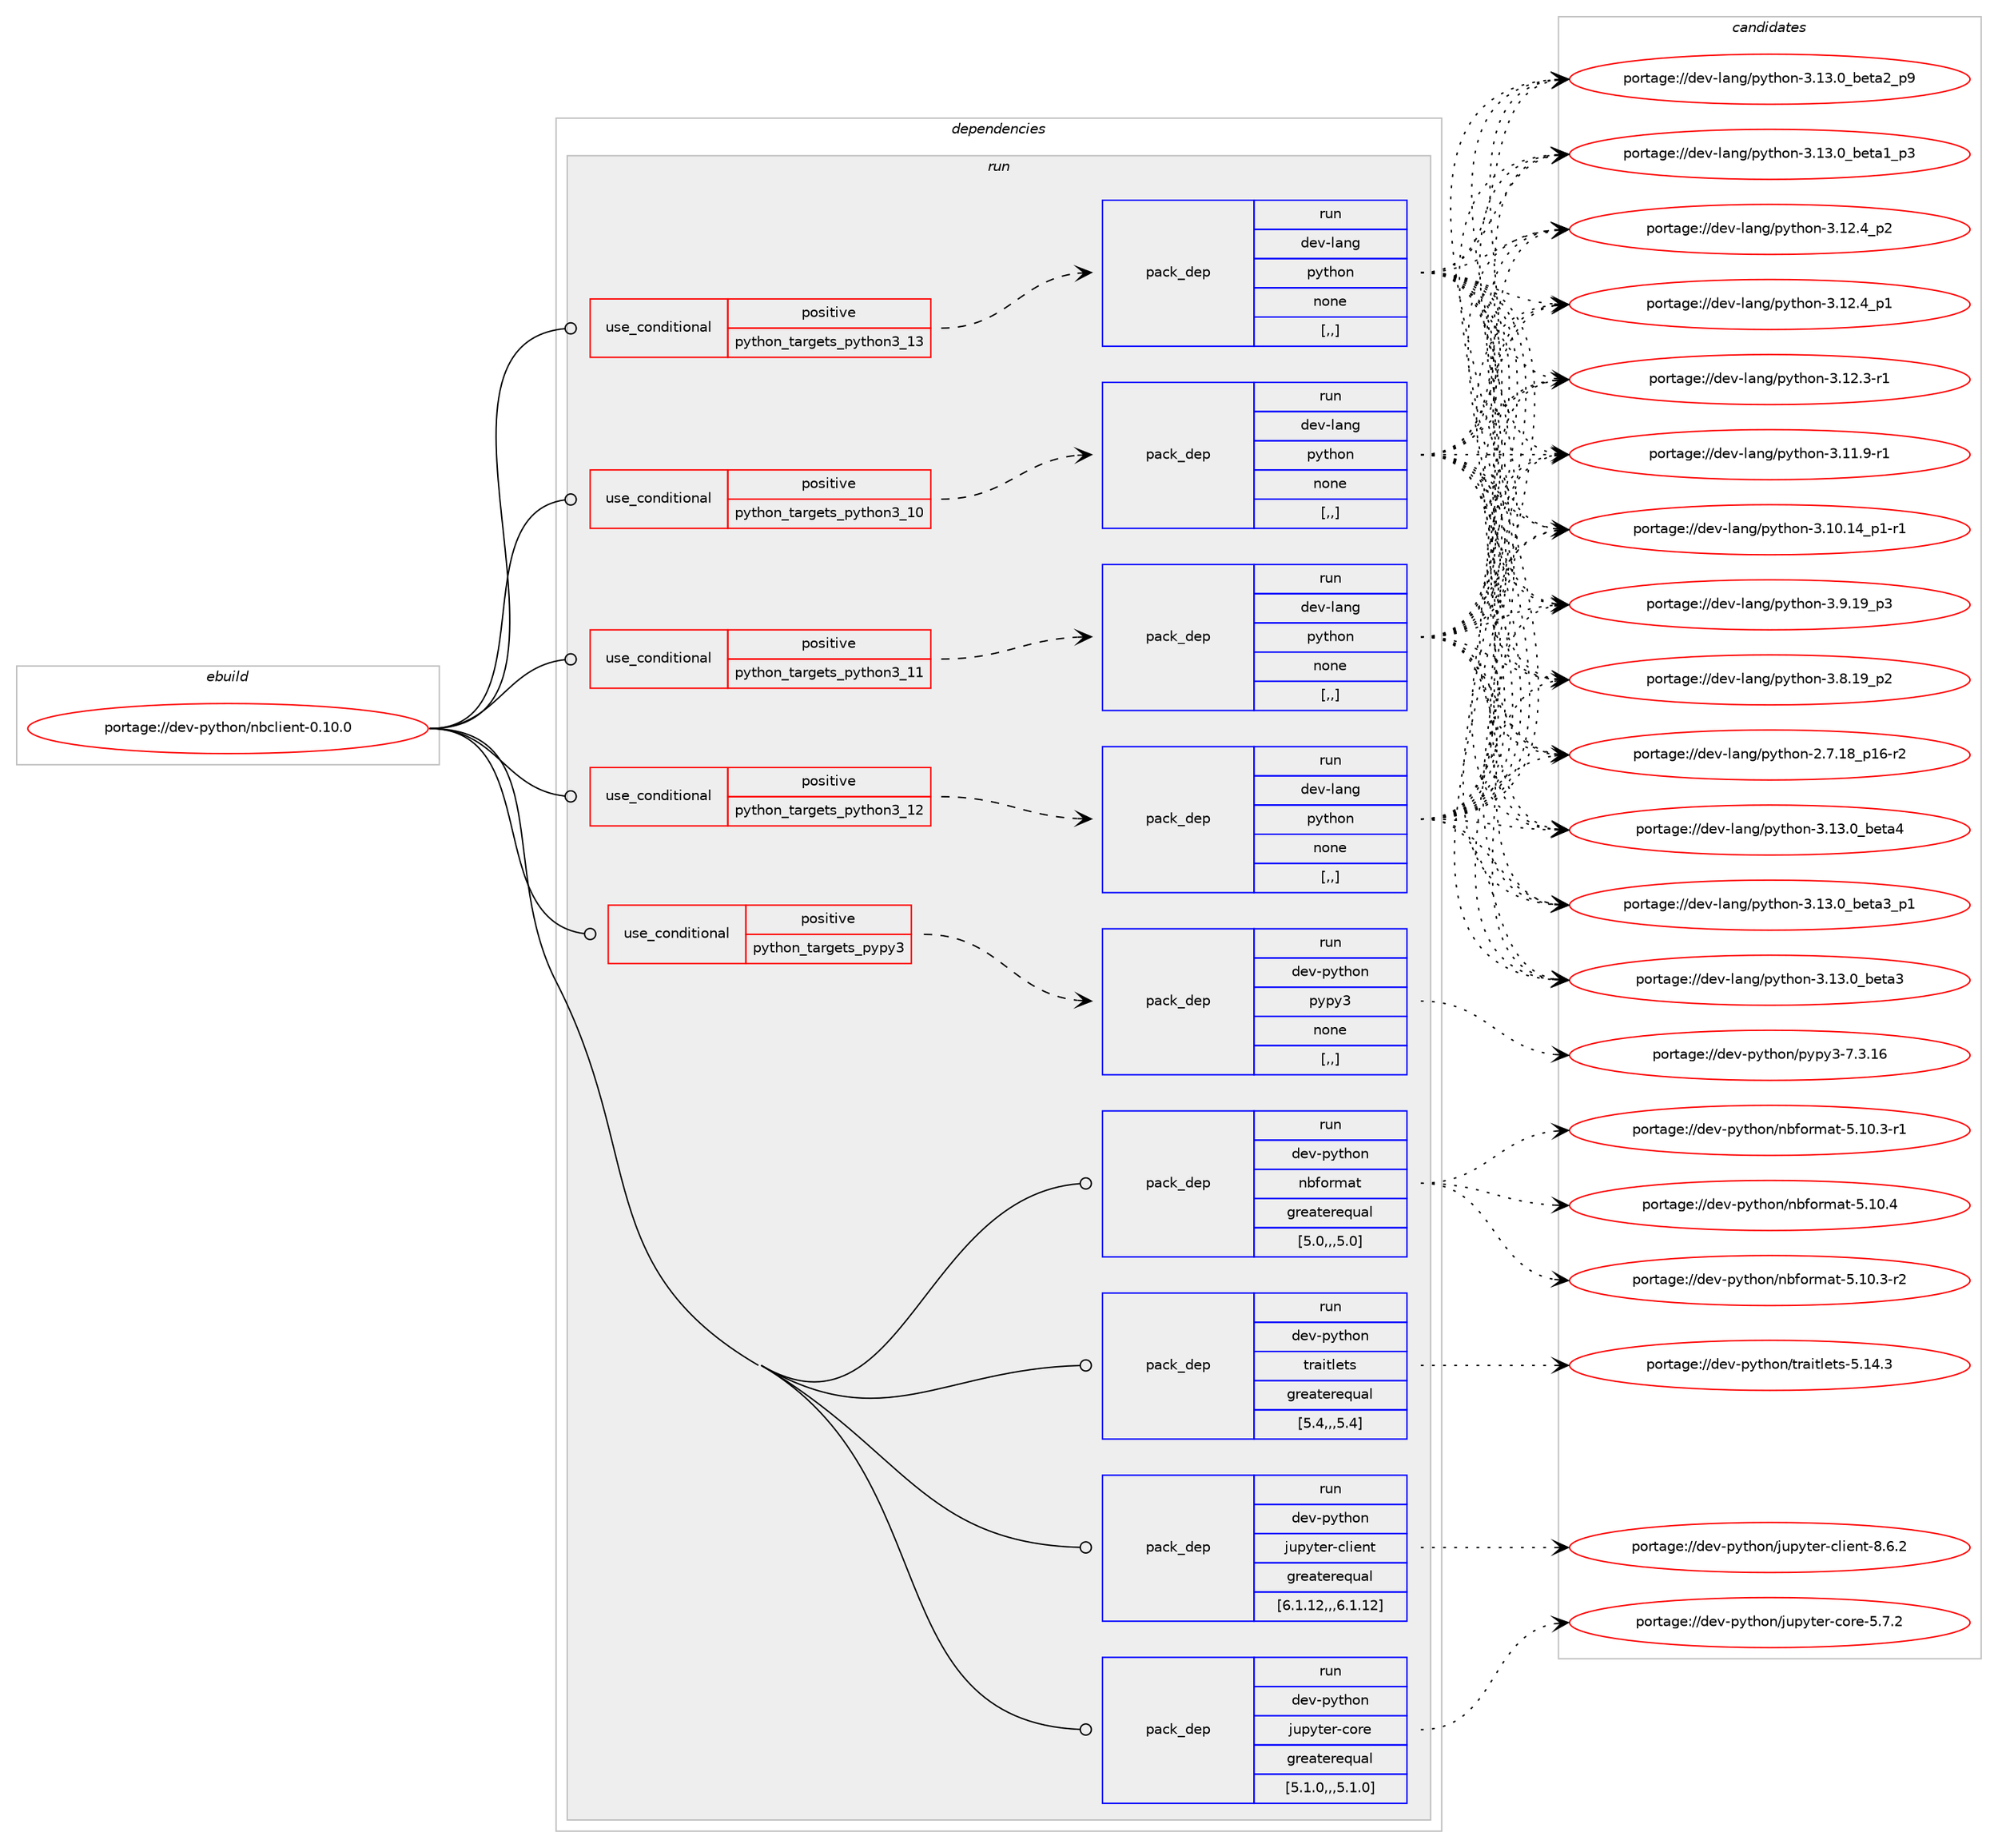 digraph prolog {

# *************
# Graph options
# *************

newrank=true;
concentrate=true;
compound=true;
graph [rankdir=LR,fontname=Helvetica,fontsize=10,ranksep=1.5];#, ranksep=2.5, nodesep=0.2];
edge  [arrowhead=vee];
node  [fontname=Helvetica,fontsize=10];

# **********
# The ebuild
# **********

subgraph cluster_leftcol {
color=gray;
label=<<i>ebuild</i>>;
id [label="portage://dev-python/nbclient-0.10.0", color=red, width=4, href="../dev-python/nbclient-0.10.0.svg"];
}

# ****************
# The dependencies
# ****************

subgraph cluster_midcol {
color=gray;
label=<<i>dependencies</i>>;
subgraph cluster_compile {
fillcolor="#eeeeee";
style=filled;
label=<<i>compile</i>>;
}
subgraph cluster_compileandrun {
fillcolor="#eeeeee";
style=filled;
label=<<i>compile and run</i>>;
}
subgraph cluster_run {
fillcolor="#eeeeee";
style=filled;
label=<<i>run</i>>;
subgraph cond35235 {
dependency152454 [label=<<TABLE BORDER="0" CELLBORDER="1" CELLSPACING="0" CELLPADDING="4"><TR><TD ROWSPAN="3" CELLPADDING="10">use_conditional</TD></TR><TR><TD>positive</TD></TR><TR><TD>python_targets_pypy3</TD></TR></TABLE>>, shape=none, color=red];
subgraph pack115969 {
dependency152455 [label=<<TABLE BORDER="0" CELLBORDER="1" CELLSPACING="0" CELLPADDING="4" WIDTH="220"><TR><TD ROWSPAN="6" CELLPADDING="30">pack_dep</TD></TR><TR><TD WIDTH="110">run</TD></TR><TR><TD>dev-python</TD></TR><TR><TD>pypy3</TD></TR><TR><TD>none</TD></TR><TR><TD>[,,]</TD></TR></TABLE>>, shape=none, color=blue];
}
dependency152454:e -> dependency152455:w [weight=20,style="dashed",arrowhead="vee"];
}
id:e -> dependency152454:w [weight=20,style="solid",arrowhead="odot"];
subgraph cond35236 {
dependency152456 [label=<<TABLE BORDER="0" CELLBORDER="1" CELLSPACING="0" CELLPADDING="4"><TR><TD ROWSPAN="3" CELLPADDING="10">use_conditional</TD></TR><TR><TD>positive</TD></TR><TR><TD>python_targets_python3_10</TD></TR></TABLE>>, shape=none, color=red];
subgraph pack115970 {
dependency152457 [label=<<TABLE BORDER="0" CELLBORDER="1" CELLSPACING="0" CELLPADDING="4" WIDTH="220"><TR><TD ROWSPAN="6" CELLPADDING="30">pack_dep</TD></TR><TR><TD WIDTH="110">run</TD></TR><TR><TD>dev-lang</TD></TR><TR><TD>python</TD></TR><TR><TD>none</TD></TR><TR><TD>[,,]</TD></TR></TABLE>>, shape=none, color=blue];
}
dependency152456:e -> dependency152457:w [weight=20,style="dashed",arrowhead="vee"];
}
id:e -> dependency152456:w [weight=20,style="solid",arrowhead="odot"];
subgraph cond35237 {
dependency152458 [label=<<TABLE BORDER="0" CELLBORDER="1" CELLSPACING="0" CELLPADDING="4"><TR><TD ROWSPAN="3" CELLPADDING="10">use_conditional</TD></TR><TR><TD>positive</TD></TR><TR><TD>python_targets_python3_11</TD></TR></TABLE>>, shape=none, color=red];
subgraph pack115971 {
dependency152459 [label=<<TABLE BORDER="0" CELLBORDER="1" CELLSPACING="0" CELLPADDING="4" WIDTH="220"><TR><TD ROWSPAN="6" CELLPADDING="30">pack_dep</TD></TR><TR><TD WIDTH="110">run</TD></TR><TR><TD>dev-lang</TD></TR><TR><TD>python</TD></TR><TR><TD>none</TD></TR><TR><TD>[,,]</TD></TR></TABLE>>, shape=none, color=blue];
}
dependency152458:e -> dependency152459:w [weight=20,style="dashed",arrowhead="vee"];
}
id:e -> dependency152458:w [weight=20,style="solid",arrowhead="odot"];
subgraph cond35238 {
dependency152460 [label=<<TABLE BORDER="0" CELLBORDER="1" CELLSPACING="0" CELLPADDING="4"><TR><TD ROWSPAN="3" CELLPADDING="10">use_conditional</TD></TR><TR><TD>positive</TD></TR><TR><TD>python_targets_python3_12</TD></TR></TABLE>>, shape=none, color=red];
subgraph pack115972 {
dependency152461 [label=<<TABLE BORDER="0" CELLBORDER="1" CELLSPACING="0" CELLPADDING="4" WIDTH="220"><TR><TD ROWSPAN="6" CELLPADDING="30">pack_dep</TD></TR><TR><TD WIDTH="110">run</TD></TR><TR><TD>dev-lang</TD></TR><TR><TD>python</TD></TR><TR><TD>none</TD></TR><TR><TD>[,,]</TD></TR></TABLE>>, shape=none, color=blue];
}
dependency152460:e -> dependency152461:w [weight=20,style="dashed",arrowhead="vee"];
}
id:e -> dependency152460:w [weight=20,style="solid",arrowhead="odot"];
subgraph cond35239 {
dependency152462 [label=<<TABLE BORDER="0" CELLBORDER="1" CELLSPACING="0" CELLPADDING="4"><TR><TD ROWSPAN="3" CELLPADDING="10">use_conditional</TD></TR><TR><TD>positive</TD></TR><TR><TD>python_targets_python3_13</TD></TR></TABLE>>, shape=none, color=red];
subgraph pack115973 {
dependency152463 [label=<<TABLE BORDER="0" CELLBORDER="1" CELLSPACING="0" CELLPADDING="4" WIDTH="220"><TR><TD ROWSPAN="6" CELLPADDING="30">pack_dep</TD></TR><TR><TD WIDTH="110">run</TD></TR><TR><TD>dev-lang</TD></TR><TR><TD>python</TD></TR><TR><TD>none</TD></TR><TR><TD>[,,]</TD></TR></TABLE>>, shape=none, color=blue];
}
dependency152462:e -> dependency152463:w [weight=20,style="dashed",arrowhead="vee"];
}
id:e -> dependency152462:w [weight=20,style="solid",arrowhead="odot"];
subgraph pack115974 {
dependency152464 [label=<<TABLE BORDER="0" CELLBORDER="1" CELLSPACING="0" CELLPADDING="4" WIDTH="220"><TR><TD ROWSPAN="6" CELLPADDING="30">pack_dep</TD></TR><TR><TD WIDTH="110">run</TD></TR><TR><TD>dev-python</TD></TR><TR><TD>jupyter-client</TD></TR><TR><TD>greaterequal</TD></TR><TR><TD>[6.1.12,,,6.1.12]</TD></TR></TABLE>>, shape=none, color=blue];
}
id:e -> dependency152464:w [weight=20,style="solid",arrowhead="odot"];
subgraph pack115975 {
dependency152465 [label=<<TABLE BORDER="0" CELLBORDER="1" CELLSPACING="0" CELLPADDING="4" WIDTH="220"><TR><TD ROWSPAN="6" CELLPADDING="30">pack_dep</TD></TR><TR><TD WIDTH="110">run</TD></TR><TR><TD>dev-python</TD></TR><TR><TD>jupyter-core</TD></TR><TR><TD>greaterequal</TD></TR><TR><TD>[5.1.0,,,5.1.0]</TD></TR></TABLE>>, shape=none, color=blue];
}
id:e -> dependency152465:w [weight=20,style="solid",arrowhead="odot"];
subgraph pack115976 {
dependency152466 [label=<<TABLE BORDER="0" CELLBORDER="1" CELLSPACING="0" CELLPADDING="4" WIDTH="220"><TR><TD ROWSPAN="6" CELLPADDING="30">pack_dep</TD></TR><TR><TD WIDTH="110">run</TD></TR><TR><TD>dev-python</TD></TR><TR><TD>nbformat</TD></TR><TR><TD>greaterequal</TD></TR><TR><TD>[5.0,,,5.0]</TD></TR></TABLE>>, shape=none, color=blue];
}
id:e -> dependency152466:w [weight=20,style="solid",arrowhead="odot"];
subgraph pack115977 {
dependency152467 [label=<<TABLE BORDER="0" CELLBORDER="1" CELLSPACING="0" CELLPADDING="4" WIDTH="220"><TR><TD ROWSPAN="6" CELLPADDING="30">pack_dep</TD></TR><TR><TD WIDTH="110">run</TD></TR><TR><TD>dev-python</TD></TR><TR><TD>traitlets</TD></TR><TR><TD>greaterequal</TD></TR><TR><TD>[5.4,,,5.4]</TD></TR></TABLE>>, shape=none, color=blue];
}
id:e -> dependency152467:w [weight=20,style="solid",arrowhead="odot"];
}
}

# **************
# The candidates
# **************

subgraph cluster_choices {
rank=same;
color=gray;
label=<<i>candidates</i>>;

subgraph choice115969 {
color=black;
nodesep=1;
choice10010111845112121116104111110471121211121215145554651464954 [label="portage://dev-python/pypy3-7.3.16", color=red, width=4,href="../dev-python/pypy3-7.3.16.svg"];
dependency152455:e -> choice10010111845112121116104111110471121211121215145554651464954:w [style=dotted,weight="100"];
}
subgraph choice115970 {
color=black;
nodesep=1;
choice1001011184510897110103471121211161041111104551464951464895981011169752 [label="portage://dev-lang/python-3.13.0_beta4", color=red, width=4,href="../dev-lang/python-3.13.0_beta4.svg"];
choice10010111845108971101034711212111610411111045514649514648959810111697519511249 [label="portage://dev-lang/python-3.13.0_beta3_p1", color=red, width=4,href="../dev-lang/python-3.13.0_beta3_p1.svg"];
choice1001011184510897110103471121211161041111104551464951464895981011169751 [label="portage://dev-lang/python-3.13.0_beta3", color=red, width=4,href="../dev-lang/python-3.13.0_beta3.svg"];
choice10010111845108971101034711212111610411111045514649514648959810111697509511257 [label="portage://dev-lang/python-3.13.0_beta2_p9", color=red, width=4,href="../dev-lang/python-3.13.0_beta2_p9.svg"];
choice10010111845108971101034711212111610411111045514649514648959810111697499511251 [label="portage://dev-lang/python-3.13.0_beta1_p3", color=red, width=4,href="../dev-lang/python-3.13.0_beta1_p3.svg"];
choice100101118451089711010347112121116104111110455146495046529511250 [label="portage://dev-lang/python-3.12.4_p2", color=red, width=4,href="../dev-lang/python-3.12.4_p2.svg"];
choice100101118451089711010347112121116104111110455146495046529511249 [label="portage://dev-lang/python-3.12.4_p1", color=red, width=4,href="../dev-lang/python-3.12.4_p1.svg"];
choice100101118451089711010347112121116104111110455146495046514511449 [label="portage://dev-lang/python-3.12.3-r1", color=red, width=4,href="../dev-lang/python-3.12.3-r1.svg"];
choice100101118451089711010347112121116104111110455146494946574511449 [label="portage://dev-lang/python-3.11.9-r1", color=red, width=4,href="../dev-lang/python-3.11.9-r1.svg"];
choice100101118451089711010347112121116104111110455146494846495295112494511449 [label="portage://dev-lang/python-3.10.14_p1-r1", color=red, width=4,href="../dev-lang/python-3.10.14_p1-r1.svg"];
choice100101118451089711010347112121116104111110455146574649579511251 [label="portage://dev-lang/python-3.9.19_p3", color=red, width=4,href="../dev-lang/python-3.9.19_p3.svg"];
choice100101118451089711010347112121116104111110455146564649579511250 [label="portage://dev-lang/python-3.8.19_p2", color=red, width=4,href="../dev-lang/python-3.8.19_p2.svg"];
choice100101118451089711010347112121116104111110455046554649569511249544511450 [label="portage://dev-lang/python-2.7.18_p16-r2", color=red, width=4,href="../dev-lang/python-2.7.18_p16-r2.svg"];
dependency152457:e -> choice1001011184510897110103471121211161041111104551464951464895981011169752:w [style=dotted,weight="100"];
dependency152457:e -> choice10010111845108971101034711212111610411111045514649514648959810111697519511249:w [style=dotted,weight="100"];
dependency152457:e -> choice1001011184510897110103471121211161041111104551464951464895981011169751:w [style=dotted,weight="100"];
dependency152457:e -> choice10010111845108971101034711212111610411111045514649514648959810111697509511257:w [style=dotted,weight="100"];
dependency152457:e -> choice10010111845108971101034711212111610411111045514649514648959810111697499511251:w [style=dotted,weight="100"];
dependency152457:e -> choice100101118451089711010347112121116104111110455146495046529511250:w [style=dotted,weight="100"];
dependency152457:e -> choice100101118451089711010347112121116104111110455146495046529511249:w [style=dotted,weight="100"];
dependency152457:e -> choice100101118451089711010347112121116104111110455146495046514511449:w [style=dotted,weight="100"];
dependency152457:e -> choice100101118451089711010347112121116104111110455146494946574511449:w [style=dotted,weight="100"];
dependency152457:e -> choice100101118451089711010347112121116104111110455146494846495295112494511449:w [style=dotted,weight="100"];
dependency152457:e -> choice100101118451089711010347112121116104111110455146574649579511251:w [style=dotted,weight="100"];
dependency152457:e -> choice100101118451089711010347112121116104111110455146564649579511250:w [style=dotted,weight="100"];
dependency152457:e -> choice100101118451089711010347112121116104111110455046554649569511249544511450:w [style=dotted,weight="100"];
}
subgraph choice115971 {
color=black;
nodesep=1;
choice1001011184510897110103471121211161041111104551464951464895981011169752 [label="portage://dev-lang/python-3.13.0_beta4", color=red, width=4,href="../dev-lang/python-3.13.0_beta4.svg"];
choice10010111845108971101034711212111610411111045514649514648959810111697519511249 [label="portage://dev-lang/python-3.13.0_beta3_p1", color=red, width=4,href="../dev-lang/python-3.13.0_beta3_p1.svg"];
choice1001011184510897110103471121211161041111104551464951464895981011169751 [label="portage://dev-lang/python-3.13.0_beta3", color=red, width=4,href="../dev-lang/python-3.13.0_beta3.svg"];
choice10010111845108971101034711212111610411111045514649514648959810111697509511257 [label="portage://dev-lang/python-3.13.0_beta2_p9", color=red, width=4,href="../dev-lang/python-3.13.0_beta2_p9.svg"];
choice10010111845108971101034711212111610411111045514649514648959810111697499511251 [label="portage://dev-lang/python-3.13.0_beta1_p3", color=red, width=4,href="../dev-lang/python-3.13.0_beta1_p3.svg"];
choice100101118451089711010347112121116104111110455146495046529511250 [label="portage://dev-lang/python-3.12.4_p2", color=red, width=4,href="../dev-lang/python-3.12.4_p2.svg"];
choice100101118451089711010347112121116104111110455146495046529511249 [label="portage://dev-lang/python-3.12.4_p1", color=red, width=4,href="../dev-lang/python-3.12.4_p1.svg"];
choice100101118451089711010347112121116104111110455146495046514511449 [label="portage://dev-lang/python-3.12.3-r1", color=red, width=4,href="../dev-lang/python-3.12.3-r1.svg"];
choice100101118451089711010347112121116104111110455146494946574511449 [label="portage://dev-lang/python-3.11.9-r1", color=red, width=4,href="../dev-lang/python-3.11.9-r1.svg"];
choice100101118451089711010347112121116104111110455146494846495295112494511449 [label="portage://dev-lang/python-3.10.14_p1-r1", color=red, width=4,href="../dev-lang/python-3.10.14_p1-r1.svg"];
choice100101118451089711010347112121116104111110455146574649579511251 [label="portage://dev-lang/python-3.9.19_p3", color=red, width=4,href="../dev-lang/python-3.9.19_p3.svg"];
choice100101118451089711010347112121116104111110455146564649579511250 [label="portage://dev-lang/python-3.8.19_p2", color=red, width=4,href="../dev-lang/python-3.8.19_p2.svg"];
choice100101118451089711010347112121116104111110455046554649569511249544511450 [label="portage://dev-lang/python-2.7.18_p16-r2", color=red, width=4,href="../dev-lang/python-2.7.18_p16-r2.svg"];
dependency152459:e -> choice1001011184510897110103471121211161041111104551464951464895981011169752:w [style=dotted,weight="100"];
dependency152459:e -> choice10010111845108971101034711212111610411111045514649514648959810111697519511249:w [style=dotted,weight="100"];
dependency152459:e -> choice1001011184510897110103471121211161041111104551464951464895981011169751:w [style=dotted,weight="100"];
dependency152459:e -> choice10010111845108971101034711212111610411111045514649514648959810111697509511257:w [style=dotted,weight="100"];
dependency152459:e -> choice10010111845108971101034711212111610411111045514649514648959810111697499511251:w [style=dotted,weight="100"];
dependency152459:e -> choice100101118451089711010347112121116104111110455146495046529511250:w [style=dotted,weight="100"];
dependency152459:e -> choice100101118451089711010347112121116104111110455146495046529511249:w [style=dotted,weight="100"];
dependency152459:e -> choice100101118451089711010347112121116104111110455146495046514511449:w [style=dotted,weight="100"];
dependency152459:e -> choice100101118451089711010347112121116104111110455146494946574511449:w [style=dotted,weight="100"];
dependency152459:e -> choice100101118451089711010347112121116104111110455146494846495295112494511449:w [style=dotted,weight="100"];
dependency152459:e -> choice100101118451089711010347112121116104111110455146574649579511251:w [style=dotted,weight="100"];
dependency152459:e -> choice100101118451089711010347112121116104111110455146564649579511250:w [style=dotted,weight="100"];
dependency152459:e -> choice100101118451089711010347112121116104111110455046554649569511249544511450:w [style=dotted,weight="100"];
}
subgraph choice115972 {
color=black;
nodesep=1;
choice1001011184510897110103471121211161041111104551464951464895981011169752 [label="portage://dev-lang/python-3.13.0_beta4", color=red, width=4,href="../dev-lang/python-3.13.0_beta4.svg"];
choice10010111845108971101034711212111610411111045514649514648959810111697519511249 [label="portage://dev-lang/python-3.13.0_beta3_p1", color=red, width=4,href="../dev-lang/python-3.13.0_beta3_p1.svg"];
choice1001011184510897110103471121211161041111104551464951464895981011169751 [label="portage://dev-lang/python-3.13.0_beta3", color=red, width=4,href="../dev-lang/python-3.13.0_beta3.svg"];
choice10010111845108971101034711212111610411111045514649514648959810111697509511257 [label="portage://dev-lang/python-3.13.0_beta2_p9", color=red, width=4,href="../dev-lang/python-3.13.0_beta2_p9.svg"];
choice10010111845108971101034711212111610411111045514649514648959810111697499511251 [label="portage://dev-lang/python-3.13.0_beta1_p3", color=red, width=4,href="../dev-lang/python-3.13.0_beta1_p3.svg"];
choice100101118451089711010347112121116104111110455146495046529511250 [label="portage://dev-lang/python-3.12.4_p2", color=red, width=4,href="../dev-lang/python-3.12.4_p2.svg"];
choice100101118451089711010347112121116104111110455146495046529511249 [label="portage://dev-lang/python-3.12.4_p1", color=red, width=4,href="../dev-lang/python-3.12.4_p1.svg"];
choice100101118451089711010347112121116104111110455146495046514511449 [label="portage://dev-lang/python-3.12.3-r1", color=red, width=4,href="../dev-lang/python-3.12.3-r1.svg"];
choice100101118451089711010347112121116104111110455146494946574511449 [label="portage://dev-lang/python-3.11.9-r1", color=red, width=4,href="../dev-lang/python-3.11.9-r1.svg"];
choice100101118451089711010347112121116104111110455146494846495295112494511449 [label="portage://dev-lang/python-3.10.14_p1-r1", color=red, width=4,href="../dev-lang/python-3.10.14_p1-r1.svg"];
choice100101118451089711010347112121116104111110455146574649579511251 [label="portage://dev-lang/python-3.9.19_p3", color=red, width=4,href="../dev-lang/python-3.9.19_p3.svg"];
choice100101118451089711010347112121116104111110455146564649579511250 [label="portage://dev-lang/python-3.8.19_p2", color=red, width=4,href="../dev-lang/python-3.8.19_p2.svg"];
choice100101118451089711010347112121116104111110455046554649569511249544511450 [label="portage://dev-lang/python-2.7.18_p16-r2", color=red, width=4,href="../dev-lang/python-2.7.18_p16-r2.svg"];
dependency152461:e -> choice1001011184510897110103471121211161041111104551464951464895981011169752:w [style=dotted,weight="100"];
dependency152461:e -> choice10010111845108971101034711212111610411111045514649514648959810111697519511249:w [style=dotted,weight="100"];
dependency152461:e -> choice1001011184510897110103471121211161041111104551464951464895981011169751:w [style=dotted,weight="100"];
dependency152461:e -> choice10010111845108971101034711212111610411111045514649514648959810111697509511257:w [style=dotted,weight="100"];
dependency152461:e -> choice10010111845108971101034711212111610411111045514649514648959810111697499511251:w [style=dotted,weight="100"];
dependency152461:e -> choice100101118451089711010347112121116104111110455146495046529511250:w [style=dotted,weight="100"];
dependency152461:e -> choice100101118451089711010347112121116104111110455146495046529511249:w [style=dotted,weight="100"];
dependency152461:e -> choice100101118451089711010347112121116104111110455146495046514511449:w [style=dotted,weight="100"];
dependency152461:e -> choice100101118451089711010347112121116104111110455146494946574511449:w [style=dotted,weight="100"];
dependency152461:e -> choice100101118451089711010347112121116104111110455146494846495295112494511449:w [style=dotted,weight="100"];
dependency152461:e -> choice100101118451089711010347112121116104111110455146574649579511251:w [style=dotted,weight="100"];
dependency152461:e -> choice100101118451089711010347112121116104111110455146564649579511250:w [style=dotted,weight="100"];
dependency152461:e -> choice100101118451089711010347112121116104111110455046554649569511249544511450:w [style=dotted,weight="100"];
}
subgraph choice115973 {
color=black;
nodesep=1;
choice1001011184510897110103471121211161041111104551464951464895981011169752 [label="portage://dev-lang/python-3.13.0_beta4", color=red, width=4,href="../dev-lang/python-3.13.0_beta4.svg"];
choice10010111845108971101034711212111610411111045514649514648959810111697519511249 [label="portage://dev-lang/python-3.13.0_beta3_p1", color=red, width=4,href="../dev-lang/python-3.13.0_beta3_p1.svg"];
choice1001011184510897110103471121211161041111104551464951464895981011169751 [label="portage://dev-lang/python-3.13.0_beta3", color=red, width=4,href="../dev-lang/python-3.13.0_beta3.svg"];
choice10010111845108971101034711212111610411111045514649514648959810111697509511257 [label="portage://dev-lang/python-3.13.0_beta2_p9", color=red, width=4,href="../dev-lang/python-3.13.0_beta2_p9.svg"];
choice10010111845108971101034711212111610411111045514649514648959810111697499511251 [label="portage://dev-lang/python-3.13.0_beta1_p3", color=red, width=4,href="../dev-lang/python-3.13.0_beta1_p3.svg"];
choice100101118451089711010347112121116104111110455146495046529511250 [label="portage://dev-lang/python-3.12.4_p2", color=red, width=4,href="../dev-lang/python-3.12.4_p2.svg"];
choice100101118451089711010347112121116104111110455146495046529511249 [label="portage://dev-lang/python-3.12.4_p1", color=red, width=4,href="../dev-lang/python-3.12.4_p1.svg"];
choice100101118451089711010347112121116104111110455146495046514511449 [label="portage://dev-lang/python-3.12.3-r1", color=red, width=4,href="../dev-lang/python-3.12.3-r1.svg"];
choice100101118451089711010347112121116104111110455146494946574511449 [label="portage://dev-lang/python-3.11.9-r1", color=red, width=4,href="../dev-lang/python-3.11.9-r1.svg"];
choice100101118451089711010347112121116104111110455146494846495295112494511449 [label="portage://dev-lang/python-3.10.14_p1-r1", color=red, width=4,href="../dev-lang/python-3.10.14_p1-r1.svg"];
choice100101118451089711010347112121116104111110455146574649579511251 [label="portage://dev-lang/python-3.9.19_p3", color=red, width=4,href="../dev-lang/python-3.9.19_p3.svg"];
choice100101118451089711010347112121116104111110455146564649579511250 [label="portage://dev-lang/python-3.8.19_p2", color=red, width=4,href="../dev-lang/python-3.8.19_p2.svg"];
choice100101118451089711010347112121116104111110455046554649569511249544511450 [label="portage://dev-lang/python-2.7.18_p16-r2", color=red, width=4,href="../dev-lang/python-2.7.18_p16-r2.svg"];
dependency152463:e -> choice1001011184510897110103471121211161041111104551464951464895981011169752:w [style=dotted,weight="100"];
dependency152463:e -> choice10010111845108971101034711212111610411111045514649514648959810111697519511249:w [style=dotted,weight="100"];
dependency152463:e -> choice1001011184510897110103471121211161041111104551464951464895981011169751:w [style=dotted,weight="100"];
dependency152463:e -> choice10010111845108971101034711212111610411111045514649514648959810111697509511257:w [style=dotted,weight="100"];
dependency152463:e -> choice10010111845108971101034711212111610411111045514649514648959810111697499511251:w [style=dotted,weight="100"];
dependency152463:e -> choice100101118451089711010347112121116104111110455146495046529511250:w [style=dotted,weight="100"];
dependency152463:e -> choice100101118451089711010347112121116104111110455146495046529511249:w [style=dotted,weight="100"];
dependency152463:e -> choice100101118451089711010347112121116104111110455146495046514511449:w [style=dotted,weight="100"];
dependency152463:e -> choice100101118451089711010347112121116104111110455146494946574511449:w [style=dotted,weight="100"];
dependency152463:e -> choice100101118451089711010347112121116104111110455146494846495295112494511449:w [style=dotted,weight="100"];
dependency152463:e -> choice100101118451089711010347112121116104111110455146574649579511251:w [style=dotted,weight="100"];
dependency152463:e -> choice100101118451089711010347112121116104111110455146564649579511250:w [style=dotted,weight="100"];
dependency152463:e -> choice100101118451089711010347112121116104111110455046554649569511249544511450:w [style=dotted,weight="100"];
}
subgraph choice115974 {
color=black;
nodesep=1;
choice10010111845112121116104111110471061171121211161011144599108105101110116455646544650 [label="portage://dev-python/jupyter-client-8.6.2", color=red, width=4,href="../dev-python/jupyter-client-8.6.2.svg"];
dependency152464:e -> choice10010111845112121116104111110471061171121211161011144599108105101110116455646544650:w [style=dotted,weight="100"];
}
subgraph choice115975 {
color=black;
nodesep=1;
choice10010111845112121116104111110471061171121211161011144599111114101455346554650 [label="portage://dev-python/jupyter-core-5.7.2", color=red, width=4,href="../dev-python/jupyter-core-5.7.2.svg"];
dependency152465:e -> choice10010111845112121116104111110471061171121211161011144599111114101455346554650:w [style=dotted,weight="100"];
}
subgraph choice115976 {
color=black;
nodesep=1;
choice1001011184511212111610411111047110981021111141099711645534649484652 [label="portage://dev-python/nbformat-5.10.4", color=red, width=4,href="../dev-python/nbformat-5.10.4.svg"];
choice10010111845112121116104111110471109810211111410997116455346494846514511450 [label="portage://dev-python/nbformat-5.10.3-r2", color=red, width=4,href="../dev-python/nbformat-5.10.3-r2.svg"];
choice10010111845112121116104111110471109810211111410997116455346494846514511449 [label="portage://dev-python/nbformat-5.10.3-r1", color=red, width=4,href="../dev-python/nbformat-5.10.3-r1.svg"];
dependency152466:e -> choice1001011184511212111610411111047110981021111141099711645534649484652:w [style=dotted,weight="100"];
dependency152466:e -> choice10010111845112121116104111110471109810211111410997116455346494846514511450:w [style=dotted,weight="100"];
dependency152466:e -> choice10010111845112121116104111110471109810211111410997116455346494846514511449:w [style=dotted,weight="100"];
}
subgraph choice115977 {
color=black;
nodesep=1;
choice10010111845112121116104111110471161149710511610810111611545534649524651 [label="portage://dev-python/traitlets-5.14.3", color=red, width=4,href="../dev-python/traitlets-5.14.3.svg"];
dependency152467:e -> choice10010111845112121116104111110471161149710511610810111611545534649524651:w [style=dotted,weight="100"];
}
}

}
